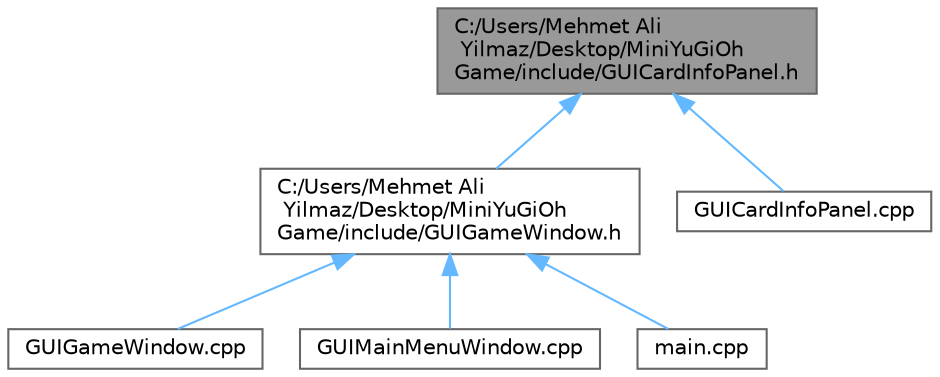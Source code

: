 digraph "C:/Users/Mehmet Ali Yilmaz/Desktop/MiniYuGiOhGame/include/GUICardInfoPanel.h"
{
 // LATEX_PDF_SIZE
  bgcolor="transparent";
  edge [fontname=Helvetica,fontsize=10,labelfontname=Helvetica,labelfontsize=10];
  node [fontname=Helvetica,fontsize=10,shape=box,height=0.2,width=0.4];
  Node1 [id="Node000001",label="C:/Users/Mehmet Ali\l Yilmaz/Desktop/MiniYuGiOh\lGame/include/GUICardInfoPanel.h",height=0.2,width=0.4,color="gray40", fillcolor="grey60", style="filled", fontcolor="black",tooltip=" "];
  Node1 -> Node2 [id="edge1_Node000001_Node000002",dir="back",color="steelblue1",style="solid",tooltip=" "];
  Node2 [id="Node000002",label="C:/Users/Mehmet Ali\l Yilmaz/Desktop/MiniYuGiOh\lGame/include/GUIGameWindow.h",height=0.2,width=0.4,color="grey40", fillcolor="white", style="filled",URL="$_g_u_i_game_window_8h.html",tooltip=" "];
  Node2 -> Node3 [id="edge2_Node000002_Node000003",dir="back",color="steelblue1",style="solid",tooltip=" "];
  Node3 [id="Node000003",label="GUIGameWindow.cpp",height=0.2,width=0.4,color="grey40", fillcolor="white", style="filled",URL="$_g_u_i_game_window_8cpp.html",tooltip=" "];
  Node2 -> Node4 [id="edge3_Node000002_Node000004",dir="back",color="steelblue1",style="solid",tooltip=" "];
  Node4 [id="Node000004",label="GUIMainMenuWindow.cpp",height=0.2,width=0.4,color="grey40", fillcolor="white", style="filled",URL="$_g_u_i_main_menu_window_8cpp.html",tooltip=" "];
  Node2 -> Node5 [id="edge4_Node000002_Node000005",dir="back",color="steelblue1",style="solid",tooltip=" "];
  Node5 [id="Node000005",label="main.cpp",height=0.2,width=0.4,color="grey40", fillcolor="white", style="filled",URL="$main_8cpp.html",tooltip=" "];
  Node1 -> Node6 [id="edge5_Node000001_Node000006",dir="back",color="steelblue1",style="solid",tooltip=" "];
  Node6 [id="Node000006",label="GUICardInfoPanel.cpp",height=0.2,width=0.4,color="grey40", fillcolor="white", style="filled",URL="$_g_u_i_card_info_panel_8cpp.html",tooltip=" "];
}
